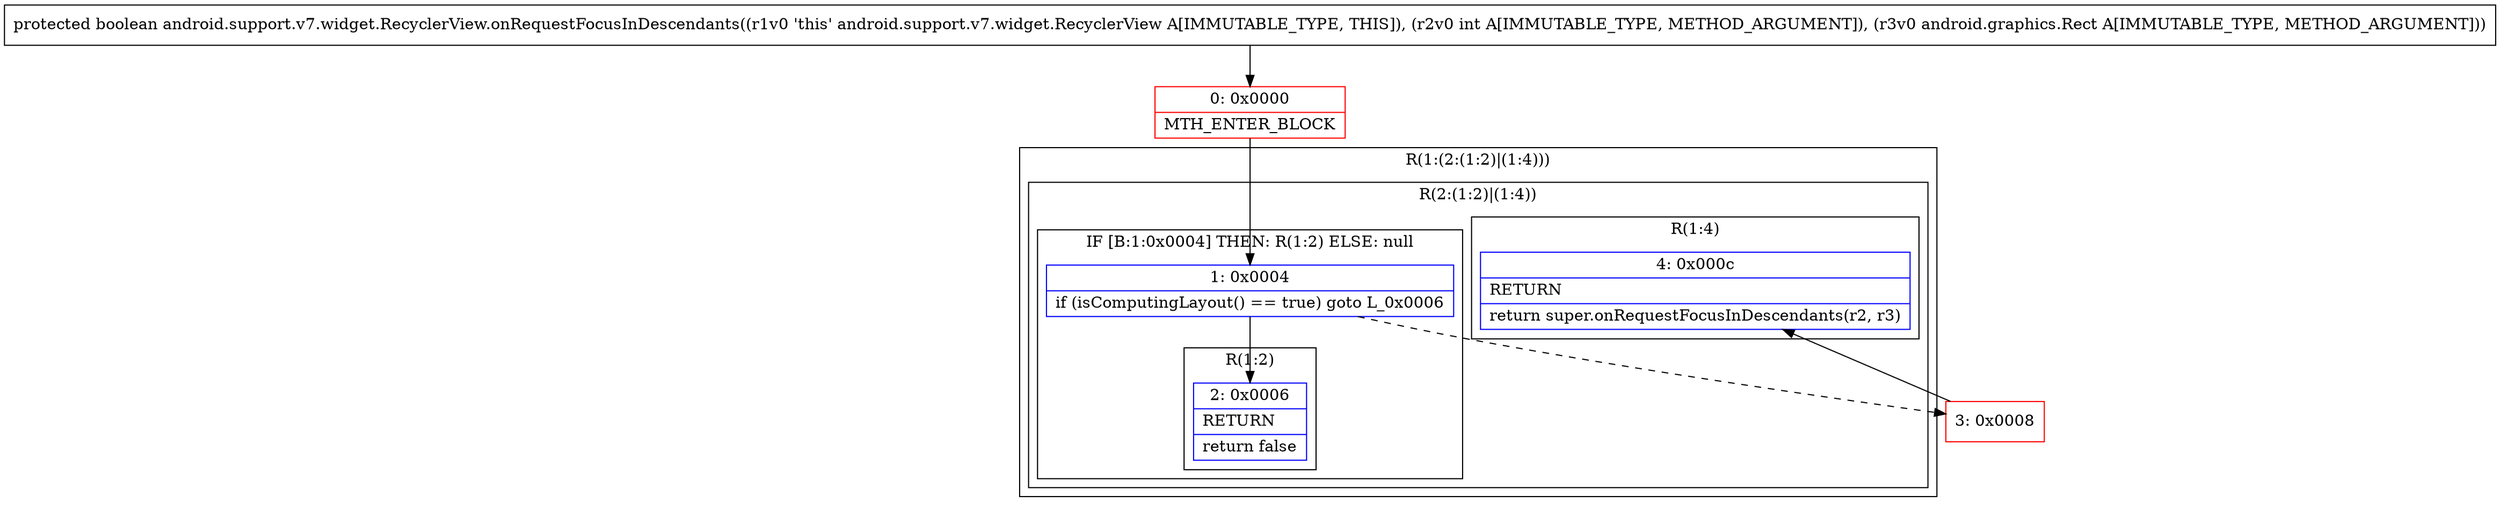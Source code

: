 digraph "CFG forandroid.support.v7.widget.RecyclerView.onRequestFocusInDescendants(ILandroid\/graphics\/Rect;)Z" {
subgraph cluster_Region_402677847 {
label = "R(1:(2:(1:2)|(1:4)))";
node [shape=record,color=blue];
subgraph cluster_Region_1812101599 {
label = "R(2:(1:2)|(1:4))";
node [shape=record,color=blue];
subgraph cluster_IfRegion_170622569 {
label = "IF [B:1:0x0004] THEN: R(1:2) ELSE: null";
node [shape=record,color=blue];
Node_1 [shape=record,label="{1\:\ 0x0004|if (isComputingLayout() == true) goto L_0x0006\l}"];
subgraph cluster_Region_1602490973 {
label = "R(1:2)";
node [shape=record,color=blue];
Node_2 [shape=record,label="{2\:\ 0x0006|RETURN\l|return false\l}"];
}
}
subgraph cluster_Region_1151193890 {
label = "R(1:4)";
node [shape=record,color=blue];
Node_4 [shape=record,label="{4\:\ 0x000c|RETURN\l|return super.onRequestFocusInDescendants(r2, r3)\l}"];
}
}
}
Node_0 [shape=record,color=red,label="{0\:\ 0x0000|MTH_ENTER_BLOCK\l}"];
Node_3 [shape=record,color=red,label="{3\:\ 0x0008}"];
MethodNode[shape=record,label="{protected boolean android.support.v7.widget.RecyclerView.onRequestFocusInDescendants((r1v0 'this' android.support.v7.widget.RecyclerView A[IMMUTABLE_TYPE, THIS]), (r2v0 int A[IMMUTABLE_TYPE, METHOD_ARGUMENT]), (r3v0 android.graphics.Rect A[IMMUTABLE_TYPE, METHOD_ARGUMENT])) }"];
MethodNode -> Node_0;
Node_1 -> Node_2;
Node_1 -> Node_3[style=dashed];
Node_0 -> Node_1;
Node_3 -> Node_4;
}

